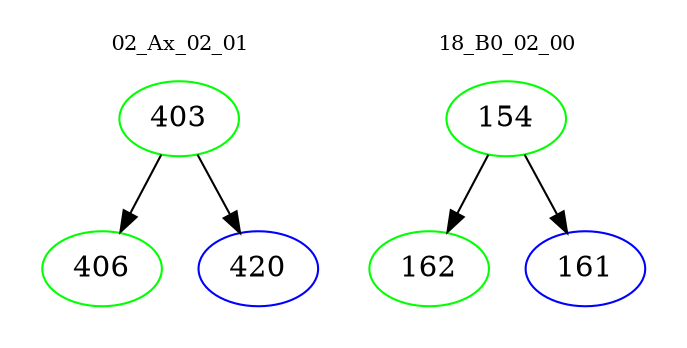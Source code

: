 digraph{
subgraph cluster_0 {
color = white
label = "02_Ax_02_01";
fontsize=10;
T0_403 [label="403", color="green"]
T0_403 -> T0_406 [color="black"]
T0_406 [label="406", color="green"]
T0_403 -> T0_420 [color="black"]
T0_420 [label="420", color="blue"]
}
subgraph cluster_1 {
color = white
label = "18_B0_02_00";
fontsize=10;
T1_154 [label="154", color="green"]
T1_154 -> T1_162 [color="black"]
T1_162 [label="162", color="green"]
T1_154 -> T1_161 [color="black"]
T1_161 [label="161", color="blue"]
}
}
